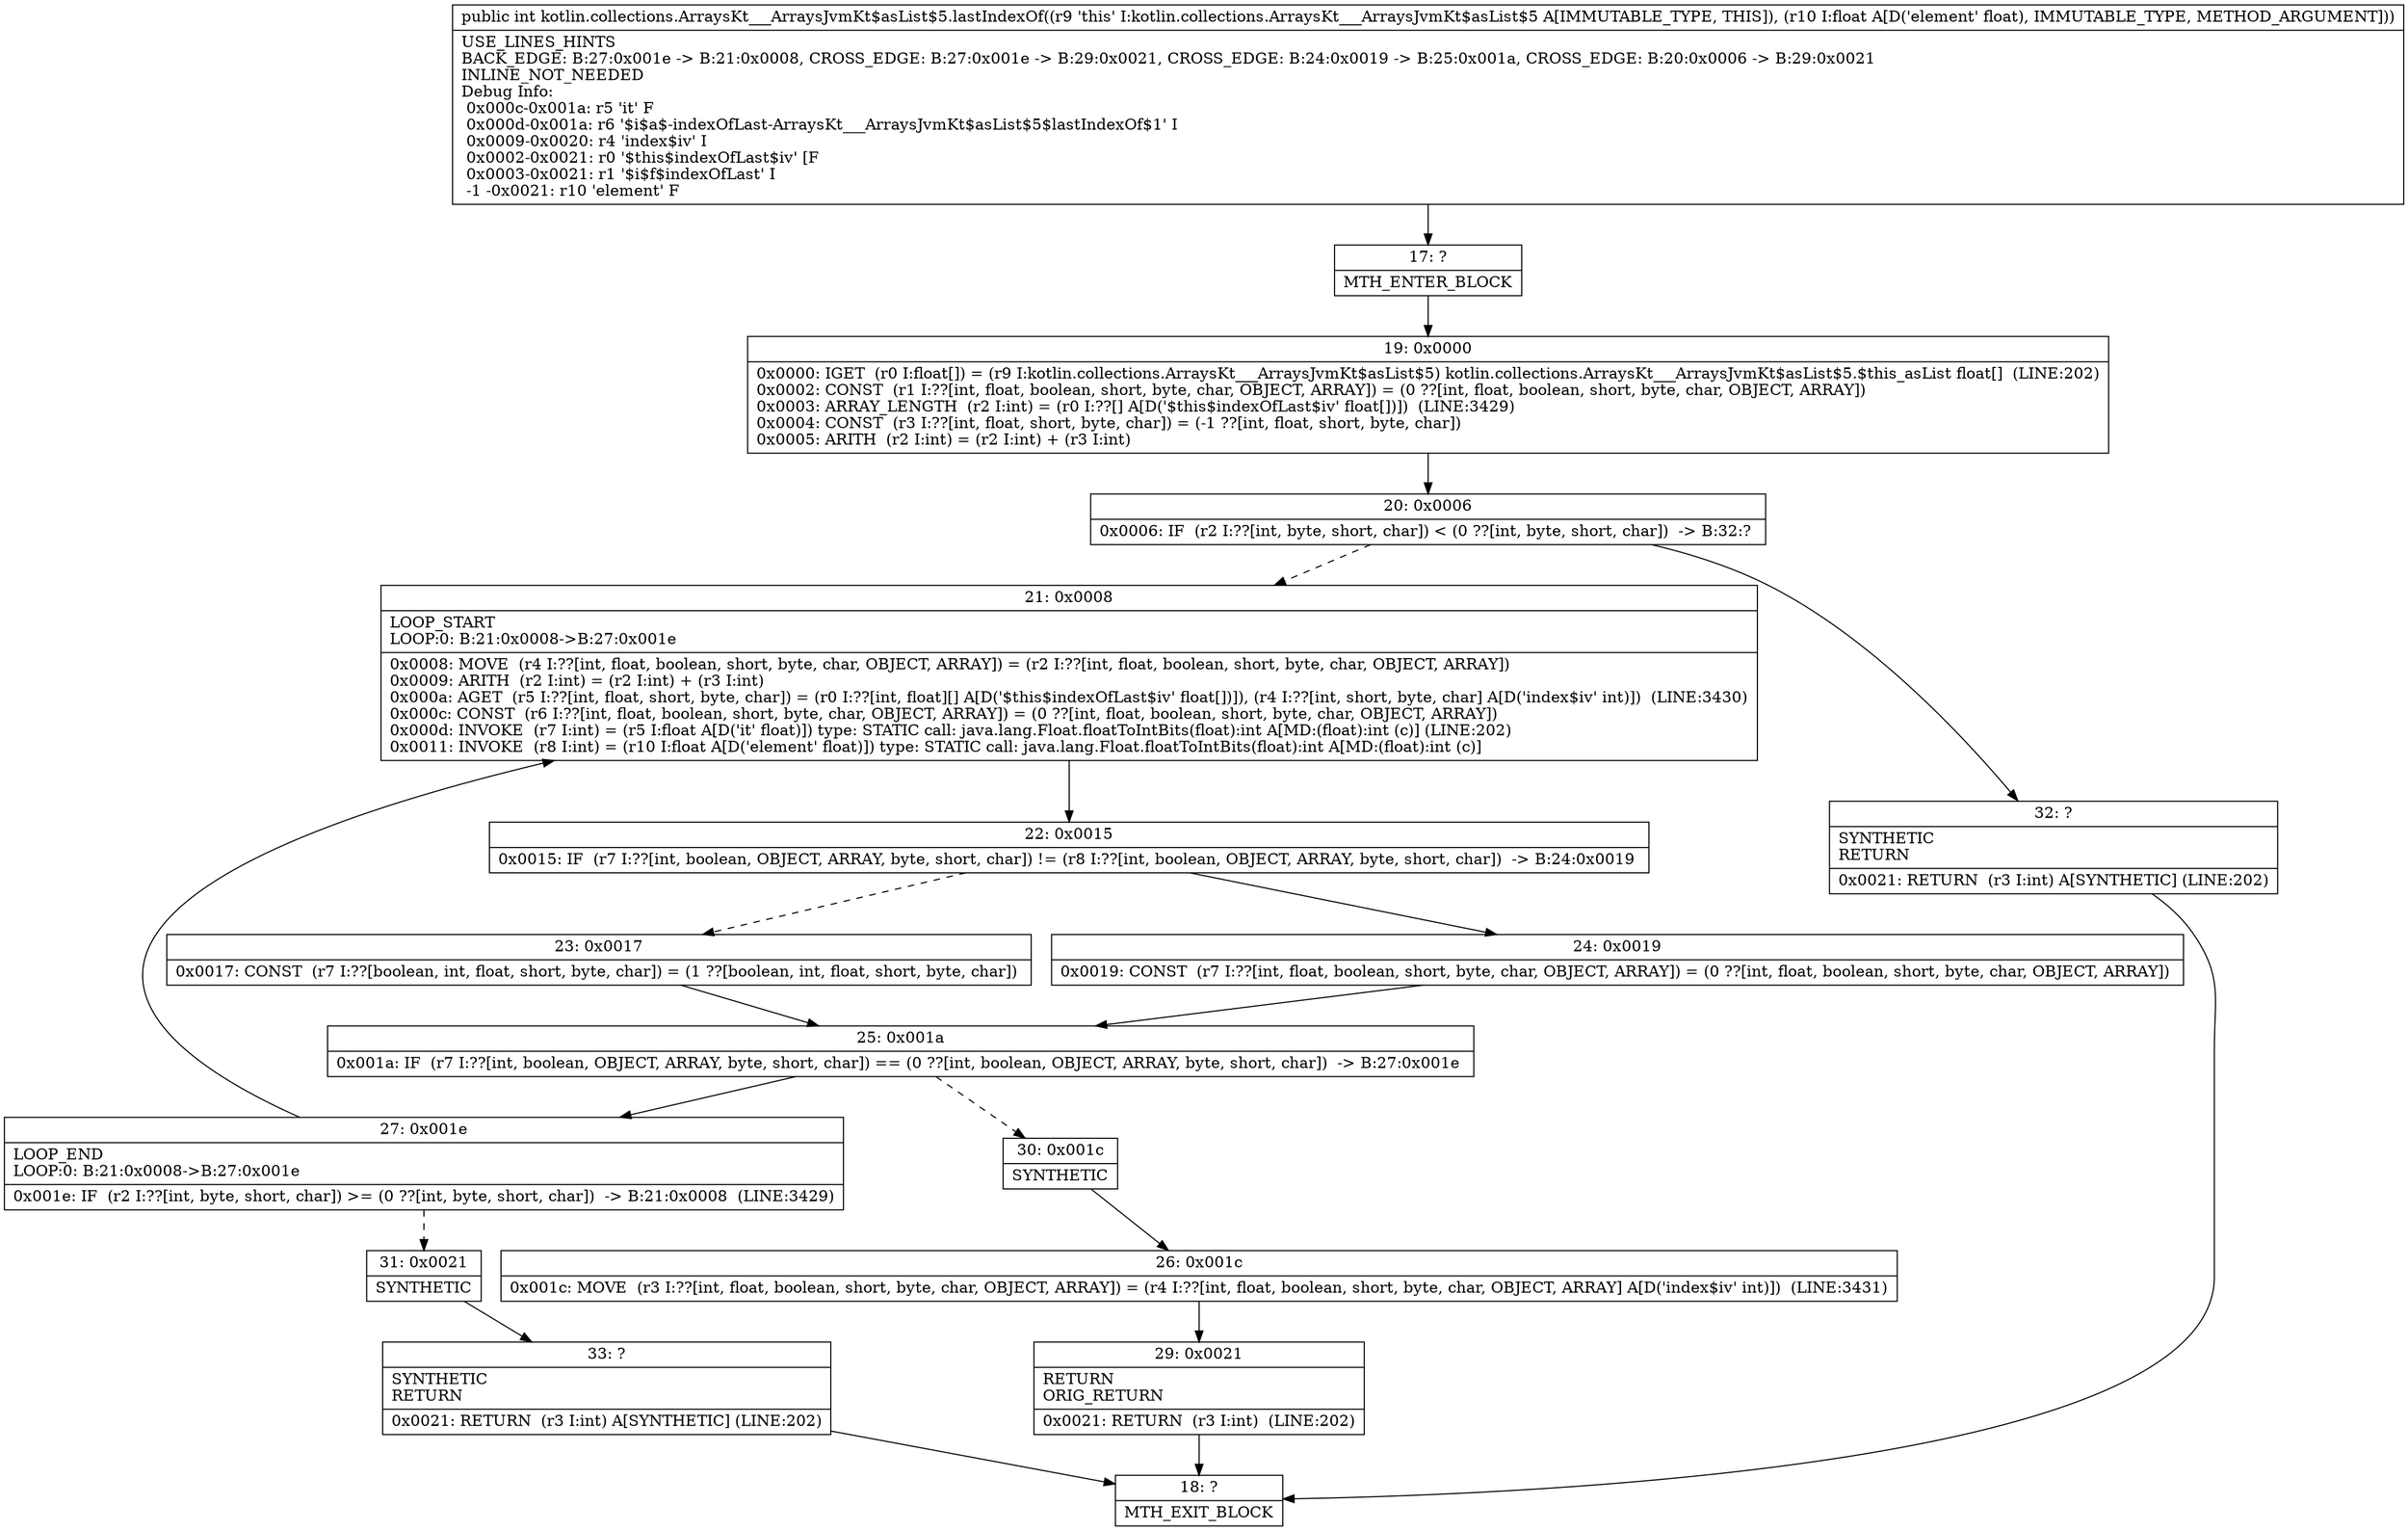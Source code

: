 digraph "CFG forkotlin.collections.ArraysKt___ArraysJvmKt$asList$5.lastIndexOf(F)I" {
Node_17 [shape=record,label="{17\:\ ?|MTH_ENTER_BLOCK\l}"];
Node_19 [shape=record,label="{19\:\ 0x0000|0x0000: IGET  (r0 I:float[]) = (r9 I:kotlin.collections.ArraysKt___ArraysJvmKt$asList$5) kotlin.collections.ArraysKt___ArraysJvmKt$asList$5.$this_asList float[]  (LINE:202)\l0x0002: CONST  (r1 I:??[int, float, boolean, short, byte, char, OBJECT, ARRAY]) = (0 ??[int, float, boolean, short, byte, char, OBJECT, ARRAY]) \l0x0003: ARRAY_LENGTH  (r2 I:int) = (r0 I:??[] A[D('$this$indexOfLast$iv' float[])])  (LINE:3429)\l0x0004: CONST  (r3 I:??[int, float, short, byte, char]) = (\-1 ??[int, float, short, byte, char]) \l0x0005: ARITH  (r2 I:int) = (r2 I:int) + (r3 I:int) \l}"];
Node_20 [shape=record,label="{20\:\ 0x0006|0x0006: IF  (r2 I:??[int, byte, short, char]) \< (0 ??[int, byte, short, char])  \-\> B:32:? \l}"];
Node_21 [shape=record,label="{21\:\ 0x0008|LOOP_START\lLOOP:0: B:21:0x0008\-\>B:27:0x001e\l|0x0008: MOVE  (r4 I:??[int, float, boolean, short, byte, char, OBJECT, ARRAY]) = (r2 I:??[int, float, boolean, short, byte, char, OBJECT, ARRAY]) \l0x0009: ARITH  (r2 I:int) = (r2 I:int) + (r3 I:int) \l0x000a: AGET  (r5 I:??[int, float, short, byte, char]) = (r0 I:??[int, float][] A[D('$this$indexOfLast$iv' float[])]), (r4 I:??[int, short, byte, char] A[D('index$iv' int)])  (LINE:3430)\l0x000c: CONST  (r6 I:??[int, float, boolean, short, byte, char, OBJECT, ARRAY]) = (0 ??[int, float, boolean, short, byte, char, OBJECT, ARRAY]) \l0x000d: INVOKE  (r7 I:int) = (r5 I:float A[D('it' float)]) type: STATIC call: java.lang.Float.floatToIntBits(float):int A[MD:(float):int (c)] (LINE:202)\l0x0011: INVOKE  (r8 I:int) = (r10 I:float A[D('element' float)]) type: STATIC call: java.lang.Float.floatToIntBits(float):int A[MD:(float):int (c)]\l}"];
Node_22 [shape=record,label="{22\:\ 0x0015|0x0015: IF  (r7 I:??[int, boolean, OBJECT, ARRAY, byte, short, char]) != (r8 I:??[int, boolean, OBJECT, ARRAY, byte, short, char])  \-\> B:24:0x0019 \l}"];
Node_23 [shape=record,label="{23\:\ 0x0017|0x0017: CONST  (r7 I:??[boolean, int, float, short, byte, char]) = (1 ??[boolean, int, float, short, byte, char]) \l}"];
Node_25 [shape=record,label="{25\:\ 0x001a|0x001a: IF  (r7 I:??[int, boolean, OBJECT, ARRAY, byte, short, char]) == (0 ??[int, boolean, OBJECT, ARRAY, byte, short, char])  \-\> B:27:0x001e \l}"];
Node_27 [shape=record,label="{27\:\ 0x001e|LOOP_END\lLOOP:0: B:21:0x0008\-\>B:27:0x001e\l|0x001e: IF  (r2 I:??[int, byte, short, char]) \>= (0 ??[int, byte, short, char])  \-\> B:21:0x0008  (LINE:3429)\l}"];
Node_31 [shape=record,label="{31\:\ 0x0021|SYNTHETIC\l}"];
Node_33 [shape=record,label="{33\:\ ?|SYNTHETIC\lRETURN\l|0x0021: RETURN  (r3 I:int) A[SYNTHETIC] (LINE:202)\l}"];
Node_18 [shape=record,label="{18\:\ ?|MTH_EXIT_BLOCK\l}"];
Node_30 [shape=record,label="{30\:\ 0x001c|SYNTHETIC\l}"];
Node_26 [shape=record,label="{26\:\ 0x001c|0x001c: MOVE  (r3 I:??[int, float, boolean, short, byte, char, OBJECT, ARRAY]) = (r4 I:??[int, float, boolean, short, byte, char, OBJECT, ARRAY] A[D('index$iv' int)])  (LINE:3431)\l}"];
Node_29 [shape=record,label="{29\:\ 0x0021|RETURN\lORIG_RETURN\l|0x0021: RETURN  (r3 I:int)  (LINE:202)\l}"];
Node_24 [shape=record,label="{24\:\ 0x0019|0x0019: CONST  (r7 I:??[int, float, boolean, short, byte, char, OBJECT, ARRAY]) = (0 ??[int, float, boolean, short, byte, char, OBJECT, ARRAY]) \l}"];
Node_32 [shape=record,label="{32\:\ ?|SYNTHETIC\lRETURN\l|0x0021: RETURN  (r3 I:int) A[SYNTHETIC] (LINE:202)\l}"];
MethodNode[shape=record,label="{public int kotlin.collections.ArraysKt___ArraysJvmKt$asList$5.lastIndexOf((r9 'this' I:kotlin.collections.ArraysKt___ArraysJvmKt$asList$5 A[IMMUTABLE_TYPE, THIS]), (r10 I:float A[D('element' float), IMMUTABLE_TYPE, METHOD_ARGUMENT]))  | USE_LINES_HINTS\lBACK_EDGE: B:27:0x001e \-\> B:21:0x0008, CROSS_EDGE: B:27:0x001e \-\> B:29:0x0021, CROSS_EDGE: B:24:0x0019 \-\> B:25:0x001a, CROSS_EDGE: B:20:0x0006 \-\> B:29:0x0021\lINLINE_NOT_NEEDED\lDebug Info:\l  0x000c\-0x001a: r5 'it' F\l  0x000d\-0x001a: r6 '$i$a$\-indexOfLast\-ArraysKt___ArraysJvmKt$asList$5$lastIndexOf$1' I\l  0x0009\-0x0020: r4 'index$iv' I\l  0x0002\-0x0021: r0 '$this$indexOfLast$iv' [F\l  0x0003\-0x0021: r1 '$i$f$indexOfLast' I\l  \-1 \-0x0021: r10 'element' F\l}"];
MethodNode -> Node_17;Node_17 -> Node_19;
Node_19 -> Node_20;
Node_20 -> Node_21[style=dashed];
Node_20 -> Node_32;
Node_21 -> Node_22;
Node_22 -> Node_23[style=dashed];
Node_22 -> Node_24;
Node_23 -> Node_25;
Node_25 -> Node_27;
Node_25 -> Node_30[style=dashed];
Node_27 -> Node_21;
Node_27 -> Node_31[style=dashed];
Node_31 -> Node_33;
Node_33 -> Node_18;
Node_30 -> Node_26;
Node_26 -> Node_29;
Node_29 -> Node_18;
Node_24 -> Node_25;
Node_32 -> Node_18;
}

